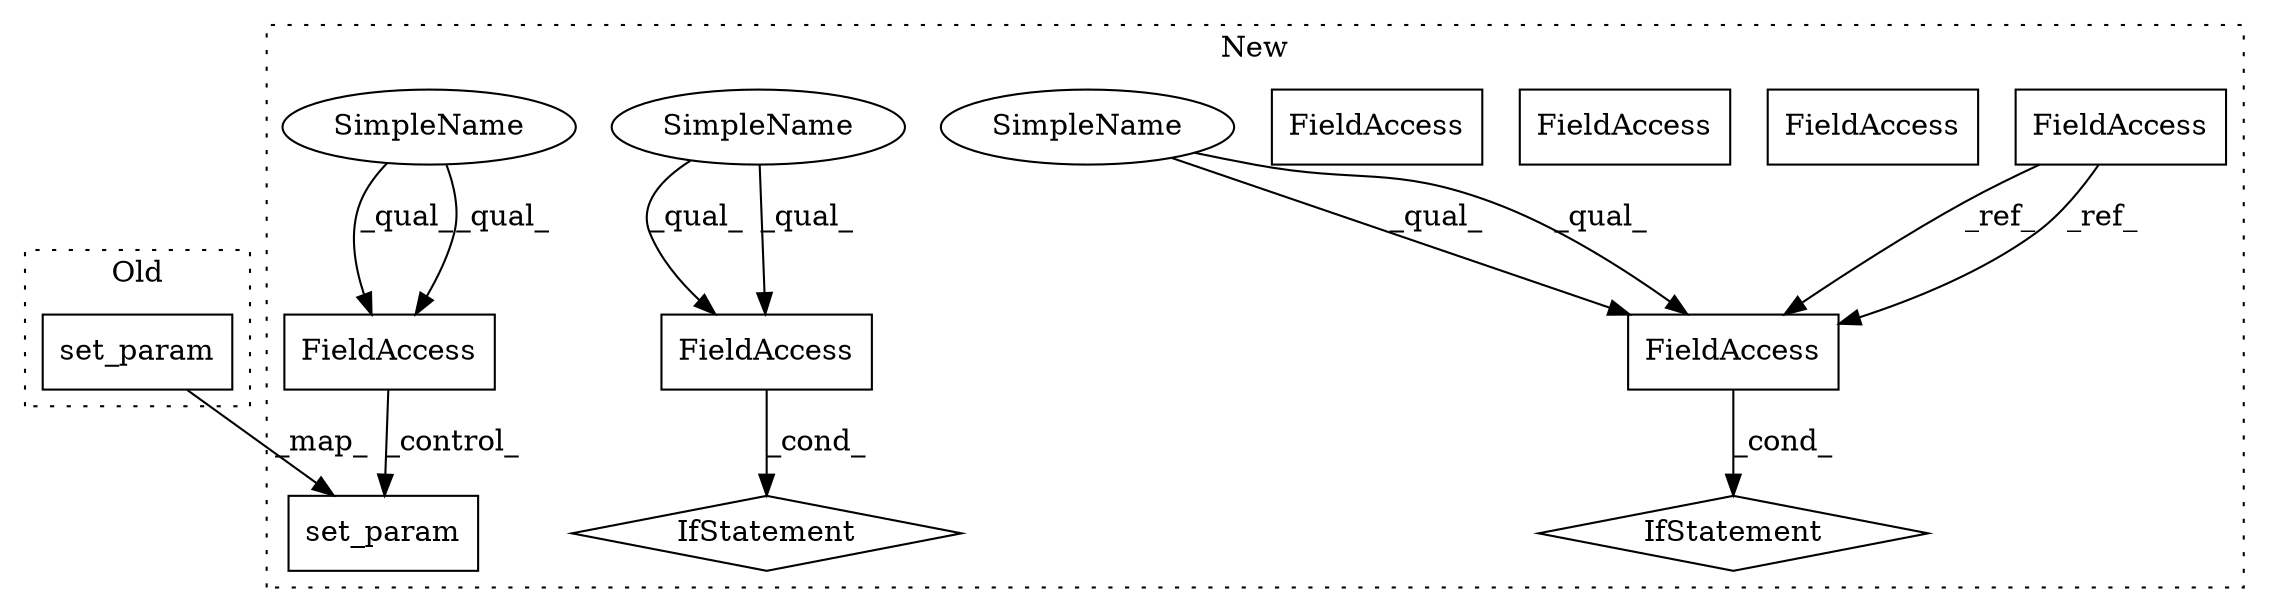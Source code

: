 digraph G {
subgraph cluster0 {
1 [label="set_param" a="32" s="18279,18295" l="10,1" shape="box"];
label = "Old";
style="dotted";
}
subgraph cluster1 {
2 [label="set_param" a="32" s="19858,19874" l="10,1" shape="box"];
3 [label="FieldAccess" a="22" s="19939" l="18" shape="box"];
4 [label="FieldAccess" a="22" s="19999" l="18" shape="box"];
5 [label="FieldAccess" a="22" s="19811" l="18" shape="box"];
6 [label="IfStatement" a="25" s="19995,20017" l="4,2" shape="diamond"];
7 [label="FieldAccess" a="22" s="20201" l="25" shape="box"];
8 [label="IfStatement" a="25" s="20197,20226" l="4,2" shape="diamond"];
9 [label="FieldAccess" a="22" s="19999" l="18" shape="box"];
10 [label="SimpleName" a="42" s="19811" l="4" shape="ellipse"];
11 [label="SimpleName" a="42" s="20201" l="4" shape="ellipse"];
12 [label="SimpleName" a="42" s="19999" l="4" shape="ellipse"];
13 [label="FieldAccess" a="22" s="19811" l="18" shape="box"];
14 [label="FieldAccess" a="22" s="20201" l="25" shape="box"];
label = "New";
style="dotted";
}
1 -> 2 [label="_map_"];
3 -> 9 [label="_ref_"];
3 -> 9 [label="_ref_"];
9 -> 6 [label="_cond_"];
10 -> 13 [label="_qual_"];
10 -> 13 [label="_qual_"];
11 -> 14 [label="_qual_"];
11 -> 14 [label="_qual_"];
12 -> 9 [label="_qual_"];
12 -> 9 [label="_qual_"];
13 -> 2 [label="_control_"];
14 -> 8 [label="_cond_"];
}
